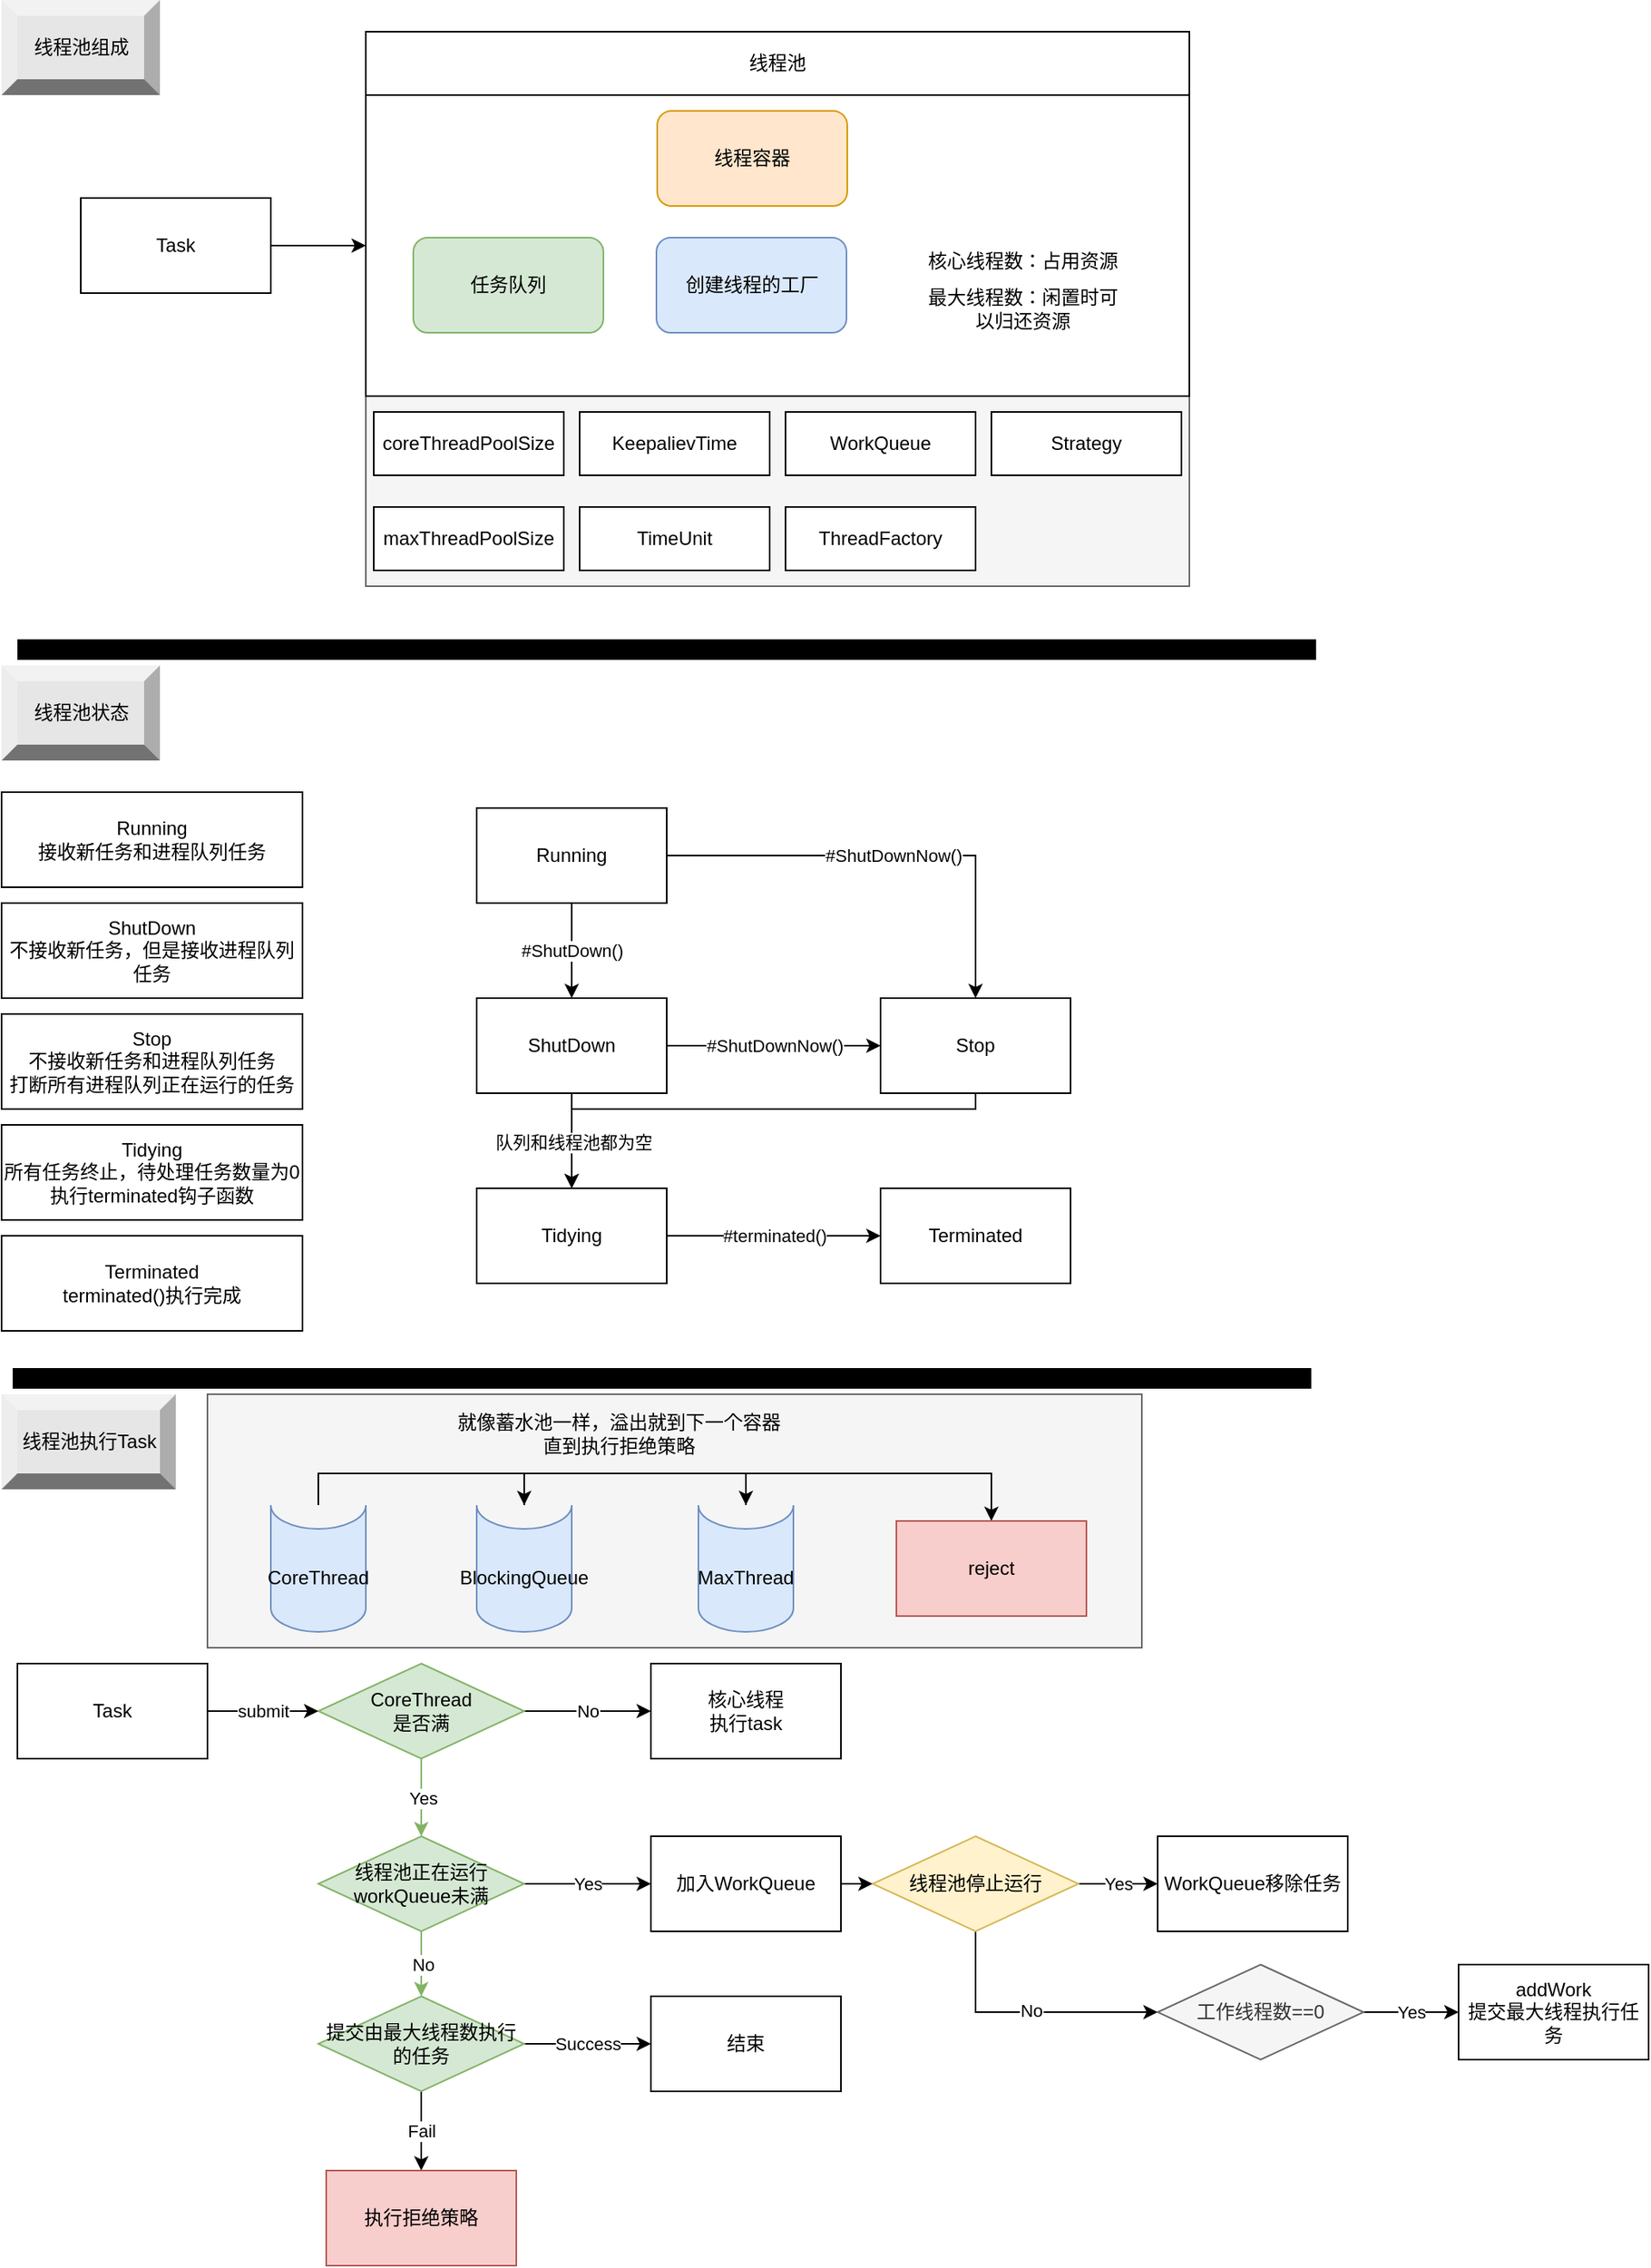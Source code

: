 <mxfile version="18.0.4" type="github">
  <diagram id="mjWNPQMZ38kRxQa0yu5l" name="Page-1">
    <mxGraphModel dx="1051" dy="682" grid="1" gridSize="10" guides="1" tooltips="1" connect="1" arrows="1" fold="1" page="1" pageScale="1" pageWidth="827" pageHeight="1169" math="0" shadow="0">
      <root>
        <mxCell id="0" />
        <mxCell id="1" parent="0" />
        <mxCell id="Xi_-Juw8ynzdb2QV2Gdj-105" value="" style="rounded=0;whiteSpace=wrap;html=1;fillColor=#f5f5f5;fontColor=#333333;strokeColor=#666666;" vertex="1" parent="1">
          <mxGeometry x="130" y="880" width="590" height="160" as="geometry" />
        </mxCell>
        <mxCell id="Xi_-Juw8ynzdb2QV2Gdj-6" value="" style="rounded=0;whiteSpace=wrap;html=1;fillColor=#f5f5f5;fontColor=#333333;strokeColor=#666666;" vertex="1" parent="1">
          <mxGeometry x="230" y="250" width="520" height="120" as="geometry" />
        </mxCell>
        <mxCell id="YZkpgzFU-N8I7b1r3niC-1" value="" style="rounded=0;whiteSpace=wrap;html=1;align=left;" parent="1" vertex="1">
          <mxGeometry x="230" y="60" width="520" height="190" as="geometry" />
        </mxCell>
        <mxCell id="YZkpgzFU-N8I7b1r3niC-2" value="线程池" style="rounded=0;whiteSpace=wrap;html=1;" parent="1" vertex="1">
          <mxGeometry x="230" y="20" width="520" height="40" as="geometry" />
        </mxCell>
        <mxCell id="YZkpgzFU-N8I7b1r3niC-4" value="任务队列" style="rounded=1;whiteSpace=wrap;html=1;fillColor=#d5e8d4;strokeColor=#82b366;" parent="1" vertex="1">
          <mxGeometry x="260" y="150" width="120" height="60" as="geometry" />
        </mxCell>
        <mxCell id="YZkpgzFU-N8I7b1r3niC-5" value="线程容器" style="rounded=1;whiteSpace=wrap;html=1;fillColor=#ffe6cc;strokeColor=#d79b00;" parent="1" vertex="1">
          <mxGeometry x="414" y="70" width="120" height="60" as="geometry" />
        </mxCell>
        <mxCell id="YZkpgzFU-N8I7b1r3niC-6" value="创建线程的工厂" style="rounded=1;whiteSpace=wrap;html=1;fillColor=#dae8fc;strokeColor=#6c8ebf;" parent="1" vertex="1">
          <mxGeometry x="413.5" y="150" width="120" height="60" as="geometry" />
        </mxCell>
        <mxCell id="YZkpgzFU-N8I7b1r3niC-8" value="" style="edgeStyle=orthogonalEdgeStyle;rounded=0;orthogonalLoop=1;jettySize=auto;html=1;entryX=0;entryY=0.5;entryDx=0;entryDy=0;" parent="1" source="YZkpgzFU-N8I7b1r3niC-7" target="YZkpgzFU-N8I7b1r3niC-1" edge="1">
          <mxGeometry relative="1" as="geometry" />
        </mxCell>
        <mxCell id="YZkpgzFU-N8I7b1r3niC-7" value="Task" style="rounded=0;whiteSpace=wrap;html=1;" parent="1" vertex="1">
          <mxGeometry x="50" y="125" width="120" height="60" as="geometry" />
        </mxCell>
        <mxCell id="YZkpgzFU-N8I7b1r3niC-9" value="核心线程数：占用资源" style="text;html=1;strokeColor=none;fillColor=none;align=center;verticalAlign=middle;whiteSpace=wrap;rounded=0;" parent="1" vertex="1">
          <mxGeometry x="580" y="150" width="130" height="30" as="geometry" />
        </mxCell>
        <mxCell id="YZkpgzFU-N8I7b1r3niC-10" value="最大线程数：闲置时可以归还资源" style="text;html=1;strokeColor=none;fillColor=none;align=center;verticalAlign=middle;whiteSpace=wrap;rounded=0;" parent="1" vertex="1">
          <mxGeometry x="580" y="180" width="130" height="30" as="geometry" />
        </mxCell>
        <mxCell id="YZkpgzFU-N8I7b1r3niC-11" value="coreThreadPoolSize" style="rounded=0;whiteSpace=wrap;html=1;" parent="1" vertex="1">
          <mxGeometry x="235" y="260" width="120" height="40" as="geometry" />
        </mxCell>
        <mxCell id="YZkpgzFU-N8I7b1r3niC-12" value="maxThreadPoolSize" style="rounded=0;whiteSpace=wrap;html=1;" parent="1" vertex="1">
          <mxGeometry x="235" y="320" width="120" height="40" as="geometry" />
        </mxCell>
        <mxCell id="YZkpgzFU-N8I7b1r3niC-14" value="KeepalievTime" style="rounded=0;whiteSpace=wrap;html=1;" parent="1" vertex="1">
          <mxGeometry x="365" y="260" width="120" height="40" as="geometry" />
        </mxCell>
        <mxCell id="YZkpgzFU-N8I7b1r3niC-15" value="TimeUnit" style="rounded=0;whiteSpace=wrap;html=1;" parent="1" vertex="1">
          <mxGeometry x="365" y="320" width="120" height="40" as="geometry" />
        </mxCell>
        <mxCell id="YZkpgzFU-N8I7b1r3niC-16" value="ThreadFactory" style="rounded=0;whiteSpace=wrap;html=1;" parent="1" vertex="1">
          <mxGeometry x="495" y="320" width="120" height="40" as="geometry" />
        </mxCell>
        <mxCell id="YZkpgzFU-N8I7b1r3niC-17" value="Strategy" style="rounded=0;whiteSpace=wrap;html=1;" parent="1" vertex="1">
          <mxGeometry x="625" y="260" width="120" height="40" as="geometry" />
        </mxCell>
        <mxCell id="YZkpgzFU-N8I7b1r3niC-18" value="WorkQueue" style="rounded=0;whiteSpace=wrap;html=1;" parent="1" vertex="1">
          <mxGeometry x="495" y="260" width="120" height="40" as="geometry" />
        </mxCell>
        <mxCell id="Xi_-Juw8ynzdb2QV2Gdj-7" value="" style="endArrow=none;html=1;rounded=0;strokeWidth=13;" edge="1" parent="1">
          <mxGeometry width="50" height="50" relative="1" as="geometry">
            <mxPoint x="10" y="410" as="sourcePoint" />
            <mxPoint x="830" y="410" as="targetPoint" />
          </mxGeometry>
        </mxCell>
        <mxCell id="Xi_-Juw8ynzdb2QV2Gdj-11" value="线程池组成" style="labelPosition=center;verticalLabelPosition=middle;align=center;html=1;shape=mxgraph.basic.shaded_button;dx=10;fillColor=#E6E6E6;strokeColor=none;" vertex="1" parent="1">
          <mxGeometry width="100" height="60" as="geometry" />
        </mxCell>
        <mxCell id="Xi_-Juw8ynzdb2QV2Gdj-12" value="线程池状态" style="labelPosition=center;verticalLabelPosition=middle;align=center;html=1;shape=mxgraph.basic.shaded_button;dx=10;fillColor=#E6E6E6;strokeColor=none;" vertex="1" parent="1">
          <mxGeometry y="420" width="100" height="60" as="geometry" />
        </mxCell>
        <mxCell id="Xi_-Juw8ynzdb2QV2Gdj-13" value="Running&lt;br&gt;接收新任务和进程队列任务" style="rounded=0;whiteSpace=wrap;html=1;" vertex="1" parent="1">
          <mxGeometry y="500" width="190" height="60" as="geometry" />
        </mxCell>
        <mxCell id="Xi_-Juw8ynzdb2QV2Gdj-14" value="ShutDown&lt;br&gt;不接收新任务，但是接收进程队列任务" style="rounded=0;whiteSpace=wrap;html=1;" vertex="1" parent="1">
          <mxGeometry y="570" width="190" height="60" as="geometry" />
        </mxCell>
        <mxCell id="Xi_-Juw8ynzdb2QV2Gdj-15" value="Stop&lt;br&gt;不接收新任务和进程队列任务&lt;br&gt;打断所有进程队列正在运行的任务" style="rounded=0;whiteSpace=wrap;html=1;" vertex="1" parent="1">
          <mxGeometry y="640" width="190" height="60" as="geometry" />
        </mxCell>
        <mxCell id="Xi_-Juw8ynzdb2QV2Gdj-16" value="Tidying&lt;br&gt;所有任务终止，待处理任务数量为0&lt;br&gt;执行terminated钩子函数" style="rounded=0;whiteSpace=wrap;html=1;" vertex="1" parent="1">
          <mxGeometry y="710" width="190" height="60" as="geometry" />
        </mxCell>
        <mxCell id="Xi_-Juw8ynzdb2QV2Gdj-17" value="Terminated&lt;br&gt;terminated()执行完成" style="rounded=0;whiteSpace=wrap;html=1;" vertex="1" parent="1">
          <mxGeometry y="780" width="190" height="60" as="geometry" />
        </mxCell>
        <mxCell id="Xi_-Juw8ynzdb2QV2Gdj-42" value="&lt;meta charset=&quot;utf-8&quot;&gt;&lt;span style=&quot;color: rgb(0, 0, 0); font-family: Helvetica; font-size: 11px; font-style: normal; font-variant-ligatures: normal; font-variant-caps: normal; font-weight: 400; letter-spacing: normal; orphans: 2; text-align: center; text-indent: 0px; text-transform: none; widows: 2; word-spacing: 0px; -webkit-text-stroke-width: 0px; background-color: rgb(255, 255, 255); text-decoration-thickness: initial; text-decoration-style: initial; text-decoration-color: initial; float: none; display: inline !important;&quot;&gt;#ShutDown()&lt;/span&gt;" style="edgeStyle=orthogonalEdgeStyle;rounded=0;orthogonalLoop=1;jettySize=auto;html=1;strokeWidth=1;" edge="1" parent="1" source="Xi_-Juw8ynzdb2QV2Gdj-40" target="Xi_-Juw8ynzdb2QV2Gdj-41">
          <mxGeometry relative="1" as="geometry" />
        </mxCell>
        <mxCell id="Xi_-Juw8ynzdb2QV2Gdj-45" value="&lt;meta charset=&quot;utf-8&quot;&gt;&lt;span style=&quot;color: rgb(0, 0, 0); font-family: Helvetica; font-size: 11px; font-style: normal; font-variant-ligatures: normal; font-variant-caps: normal; font-weight: 400; letter-spacing: normal; orphans: 2; text-align: center; text-indent: 0px; text-transform: none; widows: 2; word-spacing: 0px; -webkit-text-stroke-width: 0px; background-color: rgb(255, 255, 255); text-decoration-thickness: initial; text-decoration-style: initial; text-decoration-color: initial; float: none; display: inline !important;&quot;&gt;#ShutDownNow()&lt;/span&gt;" style="edgeStyle=orthogonalEdgeStyle;rounded=0;orthogonalLoop=1;jettySize=auto;html=1;exitX=1;exitY=0.5;exitDx=0;exitDy=0;strokeWidth=1;" edge="1" parent="1" source="Xi_-Juw8ynzdb2QV2Gdj-40" target="Xi_-Juw8ynzdb2QV2Gdj-43">
          <mxGeometry relative="1" as="geometry" />
        </mxCell>
        <mxCell id="Xi_-Juw8ynzdb2QV2Gdj-40" value="Running" style="rounded=0;whiteSpace=wrap;html=1;" vertex="1" parent="1">
          <mxGeometry x="300" y="510" width="120" height="60" as="geometry" />
        </mxCell>
        <mxCell id="Xi_-Juw8ynzdb2QV2Gdj-44" value="&lt;meta charset=&quot;utf-8&quot;&gt;&lt;span style=&quot;color: rgb(0, 0, 0); font-family: Helvetica; font-size: 11px; font-style: normal; font-variant-ligatures: normal; font-variant-caps: normal; font-weight: 400; letter-spacing: normal; orphans: 2; text-align: center; text-indent: 0px; text-transform: none; widows: 2; word-spacing: 0px; -webkit-text-stroke-width: 0px; background-color: rgb(255, 255, 255); text-decoration-thickness: initial; text-decoration-style: initial; text-decoration-color: initial; float: none; display: inline !important;&quot;&gt;#ShutDownNow()&lt;/span&gt;" style="edgeStyle=orthogonalEdgeStyle;rounded=0;orthogonalLoop=1;jettySize=auto;html=1;strokeWidth=1;" edge="1" parent="1" source="Xi_-Juw8ynzdb2QV2Gdj-41" target="Xi_-Juw8ynzdb2QV2Gdj-43">
          <mxGeometry relative="1" as="geometry" />
        </mxCell>
        <mxCell id="Xi_-Juw8ynzdb2QV2Gdj-47" value="" style="edgeStyle=orthogonalEdgeStyle;rounded=0;orthogonalLoop=1;jettySize=auto;html=1;strokeWidth=1;" edge="1" parent="1" source="Xi_-Juw8ynzdb2QV2Gdj-41" target="Xi_-Juw8ynzdb2QV2Gdj-46">
          <mxGeometry relative="1" as="geometry" />
        </mxCell>
        <mxCell id="Xi_-Juw8ynzdb2QV2Gdj-41" value="ShutDown" style="rounded=0;whiteSpace=wrap;html=1;" vertex="1" parent="1">
          <mxGeometry x="300" y="630" width="120" height="60" as="geometry" />
        </mxCell>
        <mxCell id="Xi_-Juw8ynzdb2QV2Gdj-50" style="edgeStyle=orthogonalEdgeStyle;rounded=0;orthogonalLoop=1;jettySize=auto;html=1;exitX=0.5;exitY=1;exitDx=0;exitDy=0;entryX=0.5;entryY=0;entryDx=0;entryDy=0;strokeWidth=1;" edge="1" parent="1" source="Xi_-Juw8ynzdb2QV2Gdj-43" target="Xi_-Juw8ynzdb2QV2Gdj-46">
          <mxGeometry relative="1" as="geometry">
            <Array as="points">
              <mxPoint x="615" y="700" />
              <mxPoint x="360" y="700" />
            </Array>
          </mxGeometry>
        </mxCell>
        <mxCell id="Xi_-Juw8ynzdb2QV2Gdj-51" value="队列和线程池都为空" style="edgeLabel;html=1;align=center;verticalAlign=middle;resizable=0;points=[];" vertex="1" connectable="0" parent="Xi_-Juw8ynzdb2QV2Gdj-50">
          <mxGeometry x="0.806" y="1" relative="1" as="geometry">
            <mxPoint y="1" as="offset" />
          </mxGeometry>
        </mxCell>
        <mxCell id="Xi_-Juw8ynzdb2QV2Gdj-43" value="Stop" style="rounded=0;whiteSpace=wrap;html=1;" vertex="1" parent="1">
          <mxGeometry x="555" y="630" width="120" height="60" as="geometry" />
        </mxCell>
        <mxCell id="Xi_-Juw8ynzdb2QV2Gdj-53" value="&lt;meta charset=&quot;utf-8&quot;&gt;&lt;span style=&quot;color: rgb(0, 0, 0); font-family: Helvetica; font-size: 11px; font-style: normal; font-variant-ligatures: normal; font-variant-caps: normal; font-weight: 400; letter-spacing: normal; orphans: 2; text-align: center; text-indent: 0px; text-transform: none; widows: 2; word-spacing: 0px; -webkit-text-stroke-width: 0px; background-color: rgb(255, 255, 255); text-decoration-thickness: initial; text-decoration-style: initial; text-decoration-color: initial; float: none; display: inline !important;&quot;&gt;#terminated()&lt;/span&gt;" style="edgeStyle=orthogonalEdgeStyle;rounded=0;orthogonalLoop=1;jettySize=auto;html=1;strokeWidth=1;" edge="1" parent="1" source="Xi_-Juw8ynzdb2QV2Gdj-46" target="Xi_-Juw8ynzdb2QV2Gdj-52">
          <mxGeometry relative="1" as="geometry" />
        </mxCell>
        <mxCell id="Xi_-Juw8ynzdb2QV2Gdj-46" value="Tidying" style="rounded=0;whiteSpace=wrap;html=1;" vertex="1" parent="1">
          <mxGeometry x="300" y="750" width="120" height="60" as="geometry" />
        </mxCell>
        <mxCell id="Xi_-Juw8ynzdb2QV2Gdj-52" value="Terminated" style="rounded=0;whiteSpace=wrap;html=1;" vertex="1" parent="1">
          <mxGeometry x="555" y="750" width="120" height="60" as="geometry" />
        </mxCell>
        <mxCell id="Xi_-Juw8ynzdb2QV2Gdj-54" value="" style="endArrow=none;html=1;rounded=0;strokeWidth=13;" edge="1" parent="1">
          <mxGeometry width="50" height="50" relative="1" as="geometry">
            <mxPoint x="7" y="870" as="sourcePoint" />
            <mxPoint x="827" y="870" as="targetPoint" />
          </mxGeometry>
        </mxCell>
        <mxCell id="Xi_-Juw8ynzdb2QV2Gdj-55" value="线程池执行Task" style="labelPosition=center;verticalLabelPosition=middle;align=center;html=1;shape=mxgraph.basic.shaded_button;dx=10;fillColor=#E6E6E6;strokeColor=none;" vertex="1" parent="1">
          <mxGeometry y="880" width="110" height="60" as="geometry" />
        </mxCell>
        <mxCell id="Xi_-Juw8ynzdb2QV2Gdj-56" value="核心线程&lt;br&gt;执行task" style="rounded=0;whiteSpace=wrap;html=1;" vertex="1" parent="1">
          <mxGeometry x="410" y="1050" width="120" height="60" as="geometry" />
        </mxCell>
        <mxCell id="Xi_-Juw8ynzdb2QV2Gdj-58" value="No" style="edgeStyle=orthogonalEdgeStyle;rounded=0;orthogonalLoop=1;jettySize=auto;html=1;strokeWidth=1;" edge="1" parent="1" source="Xi_-Juw8ynzdb2QV2Gdj-57" target="Xi_-Juw8ynzdb2QV2Gdj-56">
          <mxGeometry relative="1" as="geometry" />
        </mxCell>
        <mxCell id="Xi_-Juw8ynzdb2QV2Gdj-61" value="Yes" style="edgeStyle=orthogonalEdgeStyle;rounded=0;orthogonalLoop=1;jettySize=auto;html=1;strokeWidth=1;fillColor=#d5e8d4;strokeColor=#82b366;" edge="1" parent="1" source="Xi_-Juw8ynzdb2QV2Gdj-57">
          <mxGeometry relative="1" as="geometry">
            <mxPoint x="265" y="1159" as="targetPoint" />
          </mxGeometry>
        </mxCell>
        <mxCell id="Xi_-Juw8ynzdb2QV2Gdj-57" value="CoreThread&lt;br&gt;是否满" style="rhombus;whiteSpace=wrap;html=1;fillColor=#d5e8d4;strokeColor=#82b366;" vertex="1" parent="1">
          <mxGeometry x="200" y="1050" width="130" height="60" as="geometry" />
        </mxCell>
        <mxCell id="Xi_-Juw8ynzdb2QV2Gdj-68" value="Yes" style="edgeStyle=orthogonalEdgeStyle;rounded=0;orthogonalLoop=1;jettySize=auto;html=1;strokeWidth=1;entryX=0;entryY=0.5;entryDx=0;entryDy=0;" edge="1" parent="1" source="Xi_-Juw8ynzdb2QV2Gdj-63" target="Xi_-Juw8ynzdb2QV2Gdj-70">
          <mxGeometry relative="1" as="geometry">
            <mxPoint x="410" y="1189" as="targetPoint" />
          </mxGeometry>
        </mxCell>
        <mxCell id="Xi_-Juw8ynzdb2QV2Gdj-74" value="No" style="edgeStyle=orthogonalEdgeStyle;rounded=0;orthogonalLoop=1;jettySize=auto;html=1;strokeWidth=1;fillColor=#d5e8d4;strokeColor=#82b366;" edge="1" parent="1" source="Xi_-Juw8ynzdb2QV2Gdj-63">
          <mxGeometry relative="1" as="geometry">
            <mxPoint x="265" y="1260" as="targetPoint" />
          </mxGeometry>
        </mxCell>
        <mxCell id="Xi_-Juw8ynzdb2QV2Gdj-63" value="线程池正在运行&lt;br&gt;workQueue未满" style="rhombus;whiteSpace=wrap;html=1;fillColor=#d5e8d4;strokeColor=#82b366;" vertex="1" parent="1">
          <mxGeometry x="200" y="1159" width="130" height="60" as="geometry" />
        </mxCell>
        <mxCell id="Xi_-Juw8ynzdb2QV2Gdj-65" value="" style="edgeStyle=orthogonalEdgeStyle;rounded=0;orthogonalLoop=1;jettySize=auto;html=1;strokeWidth=1;" edge="1" parent="1" source="Xi_-Juw8ynzdb2QV2Gdj-64" target="Xi_-Juw8ynzdb2QV2Gdj-57">
          <mxGeometry relative="1" as="geometry" />
        </mxCell>
        <mxCell id="Xi_-Juw8ynzdb2QV2Gdj-66" value="submit" style="edgeLabel;html=1;align=center;verticalAlign=middle;resizable=0;points=[];" vertex="1" connectable="0" parent="Xi_-Juw8ynzdb2QV2Gdj-65">
          <mxGeometry relative="1" as="geometry">
            <mxPoint as="offset" />
          </mxGeometry>
        </mxCell>
        <mxCell id="Xi_-Juw8ynzdb2QV2Gdj-64" value="Task" style="rounded=0;whiteSpace=wrap;html=1;" vertex="1" parent="1">
          <mxGeometry x="10" y="1050" width="120" height="60" as="geometry" />
        </mxCell>
        <mxCell id="Xi_-Juw8ynzdb2QV2Gdj-76" value="" style="edgeStyle=orthogonalEdgeStyle;rounded=0;orthogonalLoop=1;jettySize=auto;html=1;strokeWidth=1;entryX=0;entryY=0.5;entryDx=0;entryDy=0;" edge="1" parent="1" source="Xi_-Juw8ynzdb2QV2Gdj-70" target="Xi_-Juw8ynzdb2QV2Gdj-77">
          <mxGeometry relative="1" as="geometry">
            <mxPoint x="630" y="1189" as="targetPoint" />
          </mxGeometry>
        </mxCell>
        <mxCell id="Xi_-Juw8ynzdb2QV2Gdj-70" value="加入WorkQueue" style="rounded=0;whiteSpace=wrap;html=1;" vertex="1" parent="1">
          <mxGeometry x="410" y="1159" width="120" height="60" as="geometry" />
        </mxCell>
        <mxCell id="Xi_-Juw8ynzdb2QV2Gdj-79" value="Yes" style="edgeStyle=orthogonalEdgeStyle;rounded=0;orthogonalLoop=1;jettySize=auto;html=1;strokeWidth=1;" edge="1" parent="1" source="Xi_-Juw8ynzdb2QV2Gdj-77" target="Xi_-Juw8ynzdb2QV2Gdj-78">
          <mxGeometry relative="1" as="geometry" />
        </mxCell>
        <mxCell id="Xi_-Juw8ynzdb2QV2Gdj-88" style="edgeStyle=orthogonalEdgeStyle;rounded=0;orthogonalLoop=1;jettySize=auto;html=1;entryX=0;entryY=0.5;entryDx=0;entryDy=0;strokeWidth=1;exitX=0.5;exitY=1;exitDx=0;exitDy=0;" edge="1" parent="1" source="Xi_-Juw8ynzdb2QV2Gdj-77" target="Xi_-Juw8ynzdb2QV2Gdj-90">
          <mxGeometry relative="1" as="geometry">
            <mxPoint x="740" y="1260" as="targetPoint" />
          </mxGeometry>
        </mxCell>
        <mxCell id="Xi_-Juw8ynzdb2QV2Gdj-89" value="No" style="edgeLabel;html=1;align=center;verticalAlign=middle;resizable=0;points=[];" vertex="1" connectable="0" parent="Xi_-Juw8ynzdb2QV2Gdj-88">
          <mxGeometry x="0.036" y="2" relative="1" as="geometry">
            <mxPoint y="1" as="offset" />
          </mxGeometry>
        </mxCell>
        <mxCell id="Xi_-Juw8ynzdb2QV2Gdj-77" value="线程池停止运行" style="rhombus;whiteSpace=wrap;html=1;fillColor=#fff2cc;strokeColor=#d6b656;" vertex="1" parent="1">
          <mxGeometry x="550" y="1159" width="130" height="60" as="geometry" />
        </mxCell>
        <mxCell id="Xi_-Juw8ynzdb2QV2Gdj-78" value="WorkQueue移除任务" style="whiteSpace=wrap;html=1;" vertex="1" parent="1">
          <mxGeometry x="730" y="1159" width="120" height="60" as="geometry" />
        </mxCell>
        <mxCell id="Xi_-Juw8ynzdb2QV2Gdj-82" value="Fail" style="edgeStyle=orthogonalEdgeStyle;rounded=0;orthogonalLoop=1;jettySize=auto;html=1;strokeWidth=1;" edge="1" parent="1" source="Xi_-Juw8ynzdb2QV2Gdj-80" target="Xi_-Juw8ynzdb2QV2Gdj-81">
          <mxGeometry relative="1" as="geometry" />
        </mxCell>
        <mxCell id="Xi_-Juw8ynzdb2QV2Gdj-86" value="Success" style="edgeStyle=orthogonalEdgeStyle;rounded=0;orthogonalLoop=1;jettySize=auto;html=1;strokeWidth=1;" edge="1" parent="1" source="Xi_-Juw8ynzdb2QV2Gdj-80" target="Xi_-Juw8ynzdb2QV2Gdj-85">
          <mxGeometry relative="1" as="geometry" />
        </mxCell>
        <mxCell id="Xi_-Juw8ynzdb2QV2Gdj-80" value="提交由最大线程数执行的任务" style="rhombus;whiteSpace=wrap;html=1;fillColor=#d5e8d4;strokeColor=#82b366;" vertex="1" parent="1">
          <mxGeometry x="200" y="1260" width="130" height="60" as="geometry" />
        </mxCell>
        <mxCell id="Xi_-Juw8ynzdb2QV2Gdj-81" value="执行拒绝策略" style="whiteSpace=wrap;html=1;fillColor=#f8cecc;strokeColor=#b85450;" vertex="1" parent="1">
          <mxGeometry x="205" y="1370" width="120" height="60" as="geometry" />
        </mxCell>
        <mxCell id="Xi_-Juw8ynzdb2QV2Gdj-85" value="结束" style="whiteSpace=wrap;html=1;" vertex="1" parent="1">
          <mxGeometry x="410" y="1260" width="120" height="60" as="geometry" />
        </mxCell>
        <mxCell id="Xi_-Juw8ynzdb2QV2Gdj-92" value="Yes" style="edgeStyle=orthogonalEdgeStyle;rounded=0;orthogonalLoop=1;jettySize=auto;html=1;strokeWidth=1;" edge="1" parent="1" source="Xi_-Juw8ynzdb2QV2Gdj-90" target="Xi_-Juw8ynzdb2QV2Gdj-91">
          <mxGeometry relative="1" as="geometry" />
        </mxCell>
        <mxCell id="Xi_-Juw8ynzdb2QV2Gdj-90" value="工作线程数==0" style="rhombus;whiteSpace=wrap;html=1;fillColor=#f5f5f5;fontColor=#333333;strokeColor=#666666;" vertex="1" parent="1">
          <mxGeometry x="730" y="1240" width="130" height="60" as="geometry" />
        </mxCell>
        <mxCell id="Xi_-Juw8ynzdb2QV2Gdj-91" value="addWork&lt;br&gt;提交最大线程执行任务" style="whiteSpace=wrap;html=1;" vertex="1" parent="1">
          <mxGeometry x="920" y="1240" width="120" height="60" as="geometry" />
        </mxCell>
        <mxCell id="Xi_-Juw8ynzdb2QV2Gdj-98" style="edgeStyle=orthogonalEdgeStyle;rounded=0;orthogonalLoop=1;jettySize=auto;html=1;entryX=0.5;entryY=0;entryDx=0;entryDy=0;entryPerimeter=0;strokeWidth=1;exitX=0.5;exitY=0;exitDx=0;exitDy=0;exitPerimeter=0;fillColor=#dae8fc;strokeColor=#000000;" edge="1" parent="1" source="Xi_-Juw8ynzdb2QV2Gdj-93" target="Xi_-Juw8ynzdb2QV2Gdj-94">
          <mxGeometry relative="1" as="geometry" />
        </mxCell>
        <mxCell id="Xi_-Juw8ynzdb2QV2Gdj-93" value="CoreThread" style="shape=cylinder3;whiteSpace=wrap;html=1;boundedLbl=1;backgroundOutline=1;size=15;lid=0;fillColor=#dae8fc;strokeColor=#6c8ebf;" vertex="1" parent="1">
          <mxGeometry x="170" y="950" width="60" height="80" as="geometry" />
        </mxCell>
        <mxCell id="Xi_-Juw8ynzdb2QV2Gdj-99" style="edgeStyle=orthogonalEdgeStyle;rounded=0;orthogonalLoop=1;jettySize=auto;html=1;entryX=0.5;entryY=0;entryDx=0;entryDy=0;entryPerimeter=0;strokeWidth=1;exitX=0.5;exitY=0;exitDx=0;exitDy=0;exitPerimeter=0;fillColor=#dae8fc;strokeColor=#000000;" edge="1" parent="1" source="Xi_-Juw8ynzdb2QV2Gdj-94" target="Xi_-Juw8ynzdb2QV2Gdj-95">
          <mxGeometry relative="1" as="geometry" />
        </mxCell>
        <mxCell id="Xi_-Juw8ynzdb2QV2Gdj-94" value="BlockingQueue" style="shape=cylinder3;whiteSpace=wrap;html=1;boundedLbl=1;backgroundOutline=1;size=15;lid=0;fillColor=#dae8fc;strokeColor=#6c8ebf;" vertex="1" parent="1">
          <mxGeometry x="300" y="950" width="60" height="80" as="geometry" />
        </mxCell>
        <mxCell id="Xi_-Juw8ynzdb2QV2Gdj-103" style="edgeStyle=orthogonalEdgeStyle;rounded=0;orthogonalLoop=1;jettySize=auto;html=1;entryX=0.5;entryY=0;entryDx=0;entryDy=0;strokeWidth=1;exitX=0.5;exitY=0;exitDx=0;exitDy=0;exitPerimeter=0;" edge="1" parent="1" source="Xi_-Juw8ynzdb2QV2Gdj-95" target="Xi_-Juw8ynzdb2QV2Gdj-101">
          <mxGeometry relative="1" as="geometry" />
        </mxCell>
        <mxCell id="Xi_-Juw8ynzdb2QV2Gdj-95" value="MaxThread" style="shape=cylinder3;whiteSpace=wrap;html=1;boundedLbl=1;backgroundOutline=1;size=15;lid=0;fillColor=#dae8fc;strokeColor=#6c8ebf;" vertex="1" parent="1">
          <mxGeometry x="440" y="950" width="60" height="80" as="geometry" />
        </mxCell>
        <mxCell id="Xi_-Juw8ynzdb2QV2Gdj-101" value="reject" style="rounded=0;whiteSpace=wrap;html=1;fillColor=#f8cecc;strokeColor=#b85450;" vertex="1" parent="1">
          <mxGeometry x="565" y="960" width="120" height="60" as="geometry" />
        </mxCell>
        <mxCell id="Xi_-Juw8ynzdb2QV2Gdj-104" value="就像蓄水池一样，溢出就到下一个容器&lt;br&gt;直到执行拒绝策略" style="text;html=1;strokeColor=none;fillColor=none;align=center;verticalAlign=middle;whiteSpace=wrap;rounded=0;" vertex="1" parent="1">
          <mxGeometry x="245" y="890" width="290" height="30" as="geometry" />
        </mxCell>
      </root>
    </mxGraphModel>
  </diagram>
</mxfile>
